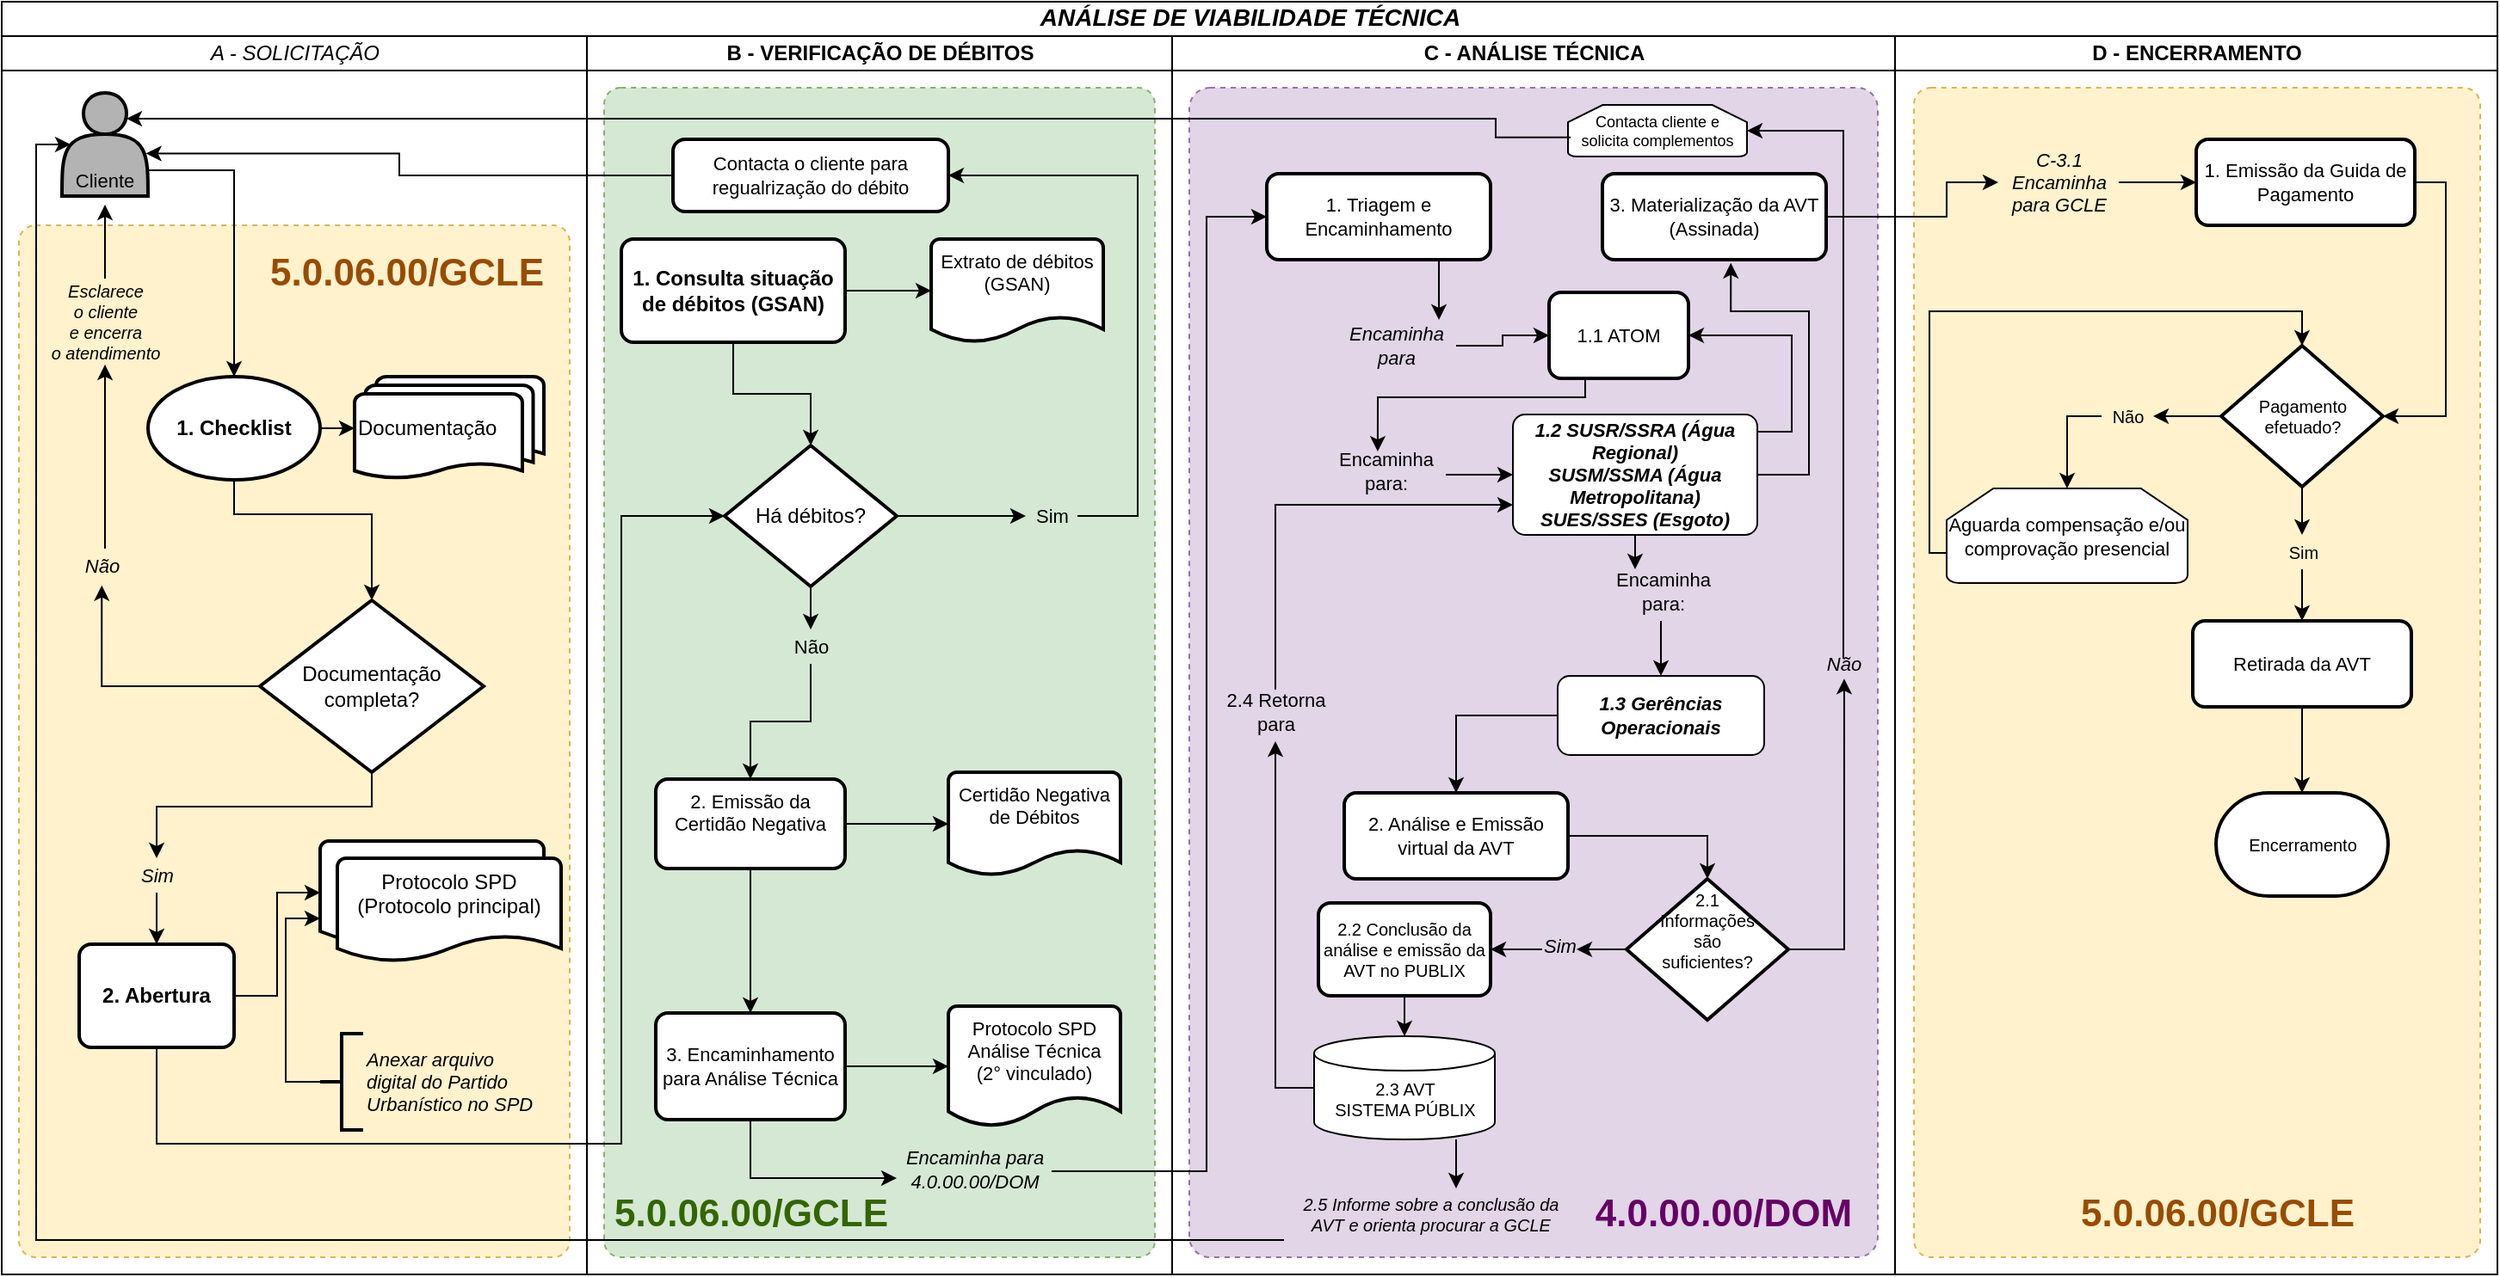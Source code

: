<mxfile version="12.2.0" type="github" pages="1">
  <diagram id="ghhylSFfgHjQgVcrPekR" name="Page-1">
    <mxGraphModel dx="3093" dy="1840" grid="1" gridSize="10" guides="1" tooltips="1" connect="1" arrows="1" fold="1" page="1" pageScale="1" pageWidth="1654" pageHeight="1169" math="0" shadow="0">
      <root>
        <mxCell id="0"/>
        <mxCell id="1" parent="0"/>
        <mxCell id="JzE6JeNeijgl-ERopNni-44" value="&lt;font style=&quot;font-size: 14px&quot;&gt;ANÁLISE DE VIABILIDADE TÉCNICA&lt;/font&gt;" style="swimlane;html=1;childLayout=stackLayout;resizeParent=1;resizeParentMax=0;startSize=20;fontFamily=Arial;fontStyle=3;verticalAlign=bottom;" vertex="1" parent="1">
          <mxGeometry x="70" y="60" width="1450" height="740" as="geometry"/>
        </mxCell>
        <mxCell id="JzE6JeNeijgl-ERopNni-45" value="A - SOLICITAÇÃO" style="swimlane;html=1;startSize=20;fontFamily=Arial;fontStyle=2" vertex="1" parent="JzE6JeNeijgl-ERopNni-44">
          <mxGeometry y="20" width="340" height="720" as="geometry"/>
        </mxCell>
        <mxCell id="JzE6JeNeijgl-ERopNni-93" value="" style="whiteSpace=wrap;html=1;fontFamily=Arial;fontSize=11;fillColor=#fff2cc;strokeColor=#d6b656;dashed=1;strokeWidth=1;rounded=1;arcSize=3;" vertex="1" parent="JzE6JeNeijgl-ERopNni-45">
          <mxGeometry x="10" y="110" width="320" height="600" as="geometry"/>
        </mxCell>
        <mxCell id="JzE6JeNeijgl-ERopNni-52" value="" style="edgeStyle=orthogonalEdgeStyle;rounded=0;orthogonalLoop=1;jettySize=auto;html=1;fontFamily=Arial;exitX=0.5;exitY=1;exitDx=0;exitDy=0;exitPerimeter=0;entryX=0.5;entryY=0;entryDx=0;entryDy=0;entryPerimeter=0;" edge="1" parent="JzE6JeNeijgl-ERopNni-45" source="JzE6JeNeijgl-ERopNni-50" target="JzE6JeNeijgl-ERopNni-67">
          <mxGeometry relative="1" as="geometry">
            <mxPoint x="170" y="288" as="targetPoint"/>
            <Array as="points">
              <mxPoint x="135" y="278"/>
              <mxPoint x="215" y="278"/>
            </Array>
          </mxGeometry>
        </mxCell>
        <mxCell id="JzE6JeNeijgl-ERopNni-59" style="edgeStyle=orthogonalEdgeStyle;rounded=0;orthogonalLoop=1;jettySize=auto;html=1;entryX=0;entryY=0.5;entryDx=0;entryDy=0;entryPerimeter=0;fontFamily=Arial;" edge="1" parent="JzE6JeNeijgl-ERopNni-45" source="JzE6JeNeijgl-ERopNni-50" target="JzE6JeNeijgl-ERopNni-58">
          <mxGeometry relative="1" as="geometry"/>
        </mxCell>
        <mxCell id="JzE6JeNeijgl-ERopNni-50" value="1. Checklist" style="strokeWidth=2;html=1;shape=mxgraph.flowchart.start_1;whiteSpace=wrap;fontFamily=Arial;fontStyle=1" vertex="1" parent="JzE6JeNeijgl-ERopNni-45">
          <mxGeometry x="85" y="198" width="100" height="60" as="geometry"/>
        </mxCell>
        <mxCell id="JzE6JeNeijgl-ERopNni-56" value="" style="edgeStyle=orthogonalEdgeStyle;rounded=0;orthogonalLoop=1;jettySize=auto;html=1;fontFamily=Arial;entryX=0;entryY=0.5;entryDx=0;entryDy=0;entryPerimeter=0;" edge="1" parent="JzE6JeNeijgl-ERopNni-45" source="JzE6JeNeijgl-ERopNni-53" target="JzE6JeNeijgl-ERopNni-57">
          <mxGeometry relative="1" as="geometry">
            <mxPoint x="245" y="566" as="targetPoint"/>
          </mxGeometry>
        </mxCell>
        <mxCell id="JzE6JeNeijgl-ERopNni-53" value="2. Abertura" style="rounded=1;whiteSpace=wrap;html=1;absoluteArcSize=1;arcSize=14;strokeWidth=2;fontFamily=Arial;fontStyle=1" vertex="1" parent="JzE6JeNeijgl-ERopNni-45">
          <mxGeometry x="45" y="528" width="90" height="60" as="geometry"/>
        </mxCell>
        <mxCell id="JzE6JeNeijgl-ERopNni-57" value="&lt;div&gt;Protocolo SPD&lt;/div&gt;&lt;div&gt;(Protocolo principal)&lt;br&gt;&lt;/div&gt;" style="strokeWidth=2;html=1;shape=mxgraph.flowchart.document2;whiteSpace=wrap;size=0.25;fontFamily=Arial;verticalAlign=top;" vertex="1" parent="JzE6JeNeijgl-ERopNni-45">
          <mxGeometry x="185" y="468" width="130" height="60" as="geometry"/>
        </mxCell>
        <mxCell id="JzE6JeNeijgl-ERopNni-58" value="&lt;div align=&quot;left&quot;&gt;Documentação&lt;/div&gt;" style="strokeWidth=2;html=1;shape=mxgraph.flowchart.multi-document;whiteSpace=wrap;fontFamily=Arial;align=left;verticalAlign=middle;" vertex="1" parent="JzE6JeNeijgl-ERopNni-45">
          <mxGeometry x="205" y="198" width="110" height="60" as="geometry"/>
        </mxCell>
        <mxCell id="JzE6JeNeijgl-ERopNni-68" style="edgeStyle=orthogonalEdgeStyle;rounded=0;orthogonalLoop=1;jettySize=auto;html=1;entryX=0.5;entryY=0;entryDx=0;entryDy=0;fontFamily=Arial;" edge="1" parent="JzE6JeNeijgl-ERopNni-45" source="JzE6JeNeijgl-ERopNni-69" target="JzE6JeNeijgl-ERopNni-53">
          <mxGeometry relative="1" as="geometry"/>
        </mxCell>
        <mxCell id="JzE6JeNeijgl-ERopNni-91" style="edgeStyle=orthogonalEdgeStyle;rounded=0;orthogonalLoop=1;jettySize=auto;html=1;fontFamily=Arial;fontSize=11;" edge="1" parent="JzE6JeNeijgl-ERopNni-45" source="JzE6JeNeijgl-ERopNni-90" target="JzE6JeNeijgl-ERopNni-81">
          <mxGeometry relative="1" as="geometry">
            <Array as="points">
              <mxPoint x="60" y="268"/>
              <mxPoint x="60" y="268"/>
            </Array>
          </mxGeometry>
        </mxCell>
        <mxCell id="JzE6JeNeijgl-ERopNni-67" value="Documentação completa?" style="strokeWidth=2;html=1;shape=mxgraph.flowchart.decision;whiteSpace=wrap;fontFamily=Arial;" vertex="1" parent="JzE6JeNeijgl-ERopNni-45">
          <mxGeometry x="150" y="328" width="130" height="100" as="geometry"/>
        </mxCell>
        <mxCell id="JzE6JeNeijgl-ERopNni-69" value="Sim" style="text;html=1;resizable=0;autosize=1;align=center;verticalAlign=middle;points=[];fillColor=none;strokeColor=none;rounded=0;fontFamily=Arial;fontSize=11;fontStyle=2" vertex="1" parent="JzE6JeNeijgl-ERopNni-45">
          <mxGeometry x="70" y="478" width="40" height="20" as="geometry"/>
        </mxCell>
        <mxCell id="JzE6JeNeijgl-ERopNni-71" style="edgeStyle=orthogonalEdgeStyle;rounded=0;orthogonalLoop=1;jettySize=auto;html=1;entryX=0.5;entryY=0;entryDx=0;entryDy=0;fontFamily=Arial;exitX=0.5;exitY=1;exitDx=0;exitDy=0;exitPerimeter=0;" edge="1" parent="JzE6JeNeijgl-ERopNni-45" source="JzE6JeNeijgl-ERopNni-67" target="JzE6JeNeijgl-ERopNni-69">
          <mxGeometry relative="1" as="geometry">
            <mxPoint x="85" y="468" as="sourcePoint"/>
            <mxPoint x="85" y="578" as="targetPoint"/>
            <Array as="points">
              <mxPoint x="215" y="448"/>
              <mxPoint x="90" y="448"/>
            </Array>
          </mxGeometry>
        </mxCell>
        <mxCell id="JzE6JeNeijgl-ERopNni-79" style="edgeStyle=orthogonalEdgeStyle;rounded=0;orthogonalLoop=1;jettySize=auto;html=1;fontFamily=Arial;entryX=0.5;entryY=0;entryDx=0;entryDy=0;entryPerimeter=0;exitX=1;exitY=0.75;exitDx=0;exitDy=0;" edge="1" parent="JzE6JeNeijgl-ERopNni-45" source="JzE6JeNeijgl-ERopNni-94" target="JzE6JeNeijgl-ERopNni-50">
          <mxGeometry relative="1" as="geometry">
            <mxPoint x="90" y="64" as="sourcePoint"/>
            <mxPoint x="110" y="138" as="targetPoint"/>
            <Array as="points">
              <mxPoint x="135" y="78"/>
            </Array>
          </mxGeometry>
        </mxCell>
        <mxCell id="JzE6JeNeijgl-ERopNni-80" style="edgeStyle=orthogonalEdgeStyle;rounded=0;orthogonalLoop=1;jettySize=auto;html=1;fontFamily=Arial;" edge="1" parent="JzE6JeNeijgl-ERopNni-45" source="JzE6JeNeijgl-ERopNni-81">
          <mxGeometry relative="1" as="geometry">
            <mxPoint x="60" y="98" as="targetPoint"/>
          </mxGeometry>
        </mxCell>
        <mxCell id="JzE6JeNeijgl-ERopNni-81" value="&lt;div style=&quot;font-size: 10px&quot;&gt;&lt;i style=&quot;font-size: 10px&quot;&gt;Esclarece&lt;/i&gt;&lt;/div&gt;&lt;div style=&quot;font-size: 10px&quot;&gt;&lt;i style=&quot;font-size: 10px&quot;&gt;o cliente&lt;/i&gt;&lt;/div&gt;&lt;div style=&quot;font-size: 10px&quot;&gt;&lt;i style=&quot;font-size: 10px&quot;&gt;e encerra&lt;/i&gt;&lt;/div&gt;&lt;div style=&quot;font-size: 10px&quot;&gt;&lt;i style=&quot;font-size: 10px&quot;&gt;o atendimento&lt;br style=&quot;font-size: 10px&quot;&gt;&lt;/i&gt; &lt;/div&gt;" style="text;html=1;resizable=0;autosize=1;align=center;verticalAlign=middle;points=[];fillColor=none;strokeColor=none;rounded=0;fontFamily=Arial;fontSize=10;direction=south;" vertex="1" parent="JzE6JeNeijgl-ERopNni-45">
          <mxGeometry x="20" y="141" width="80" height="50" as="geometry"/>
        </mxCell>
        <mxCell id="JzE6JeNeijgl-ERopNni-90" value="Não" style="text;html=1;resizable=0;autosize=1;align=center;verticalAlign=middle;points=[];fillColor=none;strokeColor=none;rounded=0;fontFamily=Arial;fontSize=11;fontStyle=2" vertex="1" parent="JzE6JeNeijgl-ERopNni-45">
          <mxGeometry x="38" y="298" width="40" height="20" as="geometry"/>
        </mxCell>
        <mxCell id="JzE6JeNeijgl-ERopNni-92" style="edgeStyle=orthogonalEdgeStyle;rounded=0;orthogonalLoop=1;jettySize=auto;html=1;entryX=0.503;entryY=1.067;entryDx=0;entryDy=0;entryPerimeter=0;fontFamily=Arial;fontSize=11;" edge="1" parent="JzE6JeNeijgl-ERopNni-45" source="JzE6JeNeijgl-ERopNni-67" target="JzE6JeNeijgl-ERopNni-90">
          <mxGeometry relative="1" as="geometry">
            <mxPoint x="170" y="420" as="sourcePoint"/>
            <mxPoint x="80.333" y="213.333" as="targetPoint"/>
            <Array as="points">
              <mxPoint x="58" y="378"/>
            </Array>
          </mxGeometry>
        </mxCell>
        <mxCell id="JzE6JeNeijgl-ERopNni-94" value="&lt;span style=&quot;&quot;&gt;Cliente&lt;/span&gt;" style="shape=actor;whiteSpace=wrap;html=1;rounded=1;strokeColor=#000000;strokeWidth=2;fillColor=#B3B3B3;fontFamily=Arial;fontSize=11;verticalAlign=bottom;labelBackgroundColor=none;" vertex="1" parent="JzE6JeNeijgl-ERopNni-45">
          <mxGeometry x="35" y="33" width="50" height="60" as="geometry"/>
        </mxCell>
        <mxCell id="JzE6JeNeijgl-ERopNni-139" style="edgeStyle=orthogonalEdgeStyle;rounded=0;orthogonalLoop=1;jettySize=auto;html=1;entryX=0;entryY=0.75;entryDx=0;entryDy=0;entryPerimeter=0;fontFamily=Arial;fontSize=11;exitX=0;exitY=0.5;exitDx=0;exitDy=0;exitPerimeter=0;" edge="1" parent="JzE6JeNeijgl-ERopNni-45" source="JzE6JeNeijgl-ERopNni-138" target="JzE6JeNeijgl-ERopNni-57">
          <mxGeometry relative="1" as="geometry">
            <Array as="points">
              <mxPoint x="165" y="608"/>
              <mxPoint x="165" y="513"/>
            </Array>
          </mxGeometry>
        </mxCell>
        <mxCell id="JzE6JeNeijgl-ERopNni-138" value="&lt;div&gt;&lt;i&gt;Anexar arquivo&lt;/i&gt;&lt;/div&gt;&lt;div align=&quot;left&quot;&gt;&lt;i&gt;digital do Partido&lt;/i&gt;&lt;/div&gt;&lt;div align=&quot;left&quot;&gt;&lt;i&gt;Urbanístico no SPD&lt;/i&gt;&lt;br&gt;&lt;/div&gt;" style="strokeWidth=2;html=1;shape=mxgraph.flowchart.annotation_2;align=left;labelPosition=right;pointerEvents=1;rounded=1;fillColor=#ffffff;fontFamily=Arial;fontSize=11;" vertex="1" parent="JzE6JeNeijgl-ERopNni-45">
          <mxGeometry x="185" y="580" width="25" height="56" as="geometry"/>
        </mxCell>
        <mxCell id="JzE6JeNeijgl-ERopNni-184" value="5.0.06.00/GCLE" style="text;html=1;resizable=0;autosize=1;align=center;verticalAlign=middle;points=[];fillColor=none;strokeColor=none;rounded=0;fontFamily=Arial;fontSize=22;fontColor=#994C00;fontStyle=1" vertex="1" parent="JzE6JeNeijgl-ERopNni-45">
          <mxGeometry x="150" y="123" width="170" height="30" as="geometry"/>
        </mxCell>
        <mxCell id="JzE6JeNeijgl-ERopNni-46" value="B - VERIFICAÇÃO DE DÉBITOS" style="swimlane;html=1;startSize=20;fontFamily=Arial;" vertex="1" parent="JzE6JeNeijgl-ERopNni-44">
          <mxGeometry x="340" y="20" width="340" height="720" as="geometry"/>
        </mxCell>
        <mxCell id="JzE6JeNeijgl-ERopNni-122" value="" style="whiteSpace=wrap;html=1;fontFamily=Arial;fontSize=11;fillColor=#d5e8d4;strokeColor=#82b366;dashed=1;strokeWidth=1;rounded=1;arcSize=3;" vertex="1" parent="JzE6JeNeijgl-ERopNni-46">
          <mxGeometry x="10" y="30" width="320" height="680" as="geometry"/>
        </mxCell>
        <mxCell id="JzE6JeNeijgl-ERopNni-65" value="" style="edgeStyle=orthogonalEdgeStyle;rounded=0;orthogonalLoop=1;jettySize=auto;html=1;fontFamily=Arial;entryX=0.5;entryY=0;entryDx=0;entryDy=0;entryPerimeter=0;" edge="1" parent="JzE6JeNeijgl-ERopNni-46" source="JzE6JeNeijgl-ERopNni-60" target="JzE6JeNeijgl-ERopNni-66">
          <mxGeometry relative="1" as="geometry">
            <mxPoint x="90" y="178" as="targetPoint"/>
          </mxGeometry>
        </mxCell>
        <mxCell id="JzE6JeNeijgl-ERopNni-60" value="&lt;font style=&quot;font-size: 12px&quot; face=&quot;Arial&quot;&gt;1. &lt;span style=&quot;background-color: transparent ; font-weight: 700 ; font-variant: normal ; text-decoration: none ; vertical-align: baseline ; white-space: pre-wrap&quot; id=&quot;docs-internal-guid-7abce273-7fff-0287-8ae0-c73eb1ac15d4&quot;&gt;Consulta situação de débitos (GSAN)&lt;/span&gt;&lt;/font&gt;" style="rounded=1;whiteSpace=wrap;html=1;absoluteArcSize=1;arcSize=14;strokeWidth=2;fontFamily=Arial;fontStyle=1" vertex="1" parent="JzE6JeNeijgl-ERopNni-46">
          <mxGeometry x="20" y="118" width="130" height="60" as="geometry"/>
        </mxCell>
        <mxCell id="JzE6JeNeijgl-ERopNni-103" style="edgeStyle=orthogonalEdgeStyle;rounded=0;orthogonalLoop=1;jettySize=auto;html=1;fontFamily=Arial;fontSize=11;" edge="1" parent="JzE6JeNeijgl-ERopNni-46" source="JzE6JeNeijgl-ERopNni-66" target="JzE6JeNeijgl-ERopNni-100">
          <mxGeometry relative="1" as="geometry"/>
        </mxCell>
        <mxCell id="JzE6JeNeijgl-ERopNni-105" value="" style="edgeStyle=orthogonalEdgeStyle;rounded=0;orthogonalLoop=1;jettySize=auto;html=1;fontFamily=Arial;fontSize=11;entryX=0.5;entryY=0;entryDx=0;entryDy=0;" edge="1" parent="JzE6JeNeijgl-ERopNni-46" source="JzE6JeNeijgl-ERopNni-106" target="JzE6JeNeijgl-ERopNni-111">
          <mxGeometry relative="1" as="geometry">
            <mxPoint x="130" y="400" as="targetPoint"/>
          </mxGeometry>
        </mxCell>
        <mxCell id="JzE6JeNeijgl-ERopNni-66" value="Há débitos?" style="strokeWidth=2;html=1;shape=mxgraph.flowchart.decision;whiteSpace=wrap;fontFamily=Arial;" vertex="1" parent="JzE6JeNeijgl-ERopNni-46">
          <mxGeometry x="80" y="238" width="100" height="82" as="geometry"/>
        </mxCell>
        <mxCell id="JzE6JeNeijgl-ERopNni-99" style="edgeStyle=orthogonalEdgeStyle;rounded=0;orthogonalLoop=1;jettySize=auto;html=1;fontFamily=Arial;fontSize=11;entryX=1;entryY=0.5;entryDx=0;entryDy=0;exitX=1;exitY=0.5;exitDx=0;exitDy=0;exitPerimeter=0;" edge="1" parent="JzE6JeNeijgl-ERopNni-46" source="JzE6JeNeijgl-ERopNni-100" target="JzE6JeNeijgl-ERopNni-108">
          <mxGeometry relative="1" as="geometry">
            <mxPoint x="200" y="301" as="sourcePoint"/>
            <mxPoint x="171.167" y="49.667" as="targetPoint"/>
            <Array as="points">
              <mxPoint x="320" y="279"/>
              <mxPoint x="320" y="81"/>
            </Array>
          </mxGeometry>
        </mxCell>
        <mxCell id="JzE6JeNeijgl-ERopNni-100" value="Sim" style="text;html=1;resizable=0;autosize=1;align=center;verticalAlign=middle;points=[];fillColor=none;strokeColor=none;rounded=0;fontFamily=Arial;fontSize=11;" vertex="1" parent="JzE6JeNeijgl-ERopNni-46">
          <mxGeometry x="255" y="269" width="30" height="20" as="geometry"/>
        </mxCell>
        <mxCell id="JzE6JeNeijgl-ERopNni-106" value="Não" style="text;html=1;resizable=0;autosize=1;align=center;verticalAlign=middle;points=[];fillColor=none;strokeColor=none;rounded=0;fontFamily=Arial;fontSize=11;" vertex="1" parent="JzE6JeNeijgl-ERopNni-46">
          <mxGeometry x="110" y="345" width="40" height="20" as="geometry"/>
        </mxCell>
        <mxCell id="JzE6JeNeijgl-ERopNni-107" value="" style="edgeStyle=orthogonalEdgeStyle;rounded=0;orthogonalLoop=1;jettySize=auto;html=1;fontFamily=Arial;fontSize=11;" edge="1" parent="JzE6JeNeijgl-ERopNni-46" source="JzE6JeNeijgl-ERopNni-66" target="JzE6JeNeijgl-ERopNni-106">
          <mxGeometry relative="1" as="geometry">
            <mxPoint x="490" y="362" as="sourcePoint"/>
            <mxPoint x="490" y="442.0" as="targetPoint"/>
          </mxGeometry>
        </mxCell>
        <mxCell id="JzE6JeNeijgl-ERopNni-108" value="Contacta o cliente para regualrização do débito" style="rounded=1;whiteSpace=wrap;html=1;absoluteArcSize=1;arcSize=14;strokeWidth=2;fillColor=#ffffff;fontFamily=Arial;fontSize=11;" vertex="1" parent="JzE6JeNeijgl-ERopNni-46">
          <mxGeometry x="50" y="60" width="160" height="42" as="geometry"/>
        </mxCell>
        <mxCell id="JzE6JeNeijgl-ERopNni-119" value="" style="edgeStyle=orthogonalEdgeStyle;rounded=0;orthogonalLoop=1;jettySize=auto;html=1;fontFamily=Arial;fontSize=11;" edge="1" parent="JzE6JeNeijgl-ERopNni-46" source="JzE6JeNeijgl-ERopNni-111" target="JzE6JeNeijgl-ERopNni-120">
          <mxGeometry relative="1" as="geometry">
            <mxPoint x="195" y="458.0" as="targetPoint"/>
          </mxGeometry>
        </mxCell>
        <mxCell id="JzE6JeNeijgl-ERopNni-111" value="2. Emissão da Certidão Negativa" style="rounded=1;whiteSpace=wrap;html=1;absoluteArcSize=1;arcSize=14;strokeWidth=2;fillColor=#ffffff;fontFamily=Arial;fontSize=11;verticalAlign=top;" vertex="1" parent="JzE6JeNeijgl-ERopNni-46">
          <mxGeometry x="40" y="432" width="110" height="52" as="geometry"/>
        </mxCell>
        <mxCell id="JzE6JeNeijgl-ERopNni-117" value="Extrato de débitos (GSAN)" style="strokeWidth=2;html=1;shape=mxgraph.flowchart.document2;whiteSpace=wrap;size=0.25;rounded=1;fillColor=#ffffff;fontFamily=Arial;fontSize=11;verticalAlign=top;" vertex="1" parent="JzE6JeNeijgl-ERopNni-46">
          <mxGeometry x="200" y="118" width="100" height="60" as="geometry"/>
        </mxCell>
        <mxCell id="JzE6JeNeijgl-ERopNni-116" value="" style="edgeStyle=orthogonalEdgeStyle;rounded=0;orthogonalLoop=1;jettySize=auto;html=1;fontFamily=Arial;fontSize=11;entryX=0;entryY=0.5;entryDx=0;entryDy=0;entryPerimeter=0;" edge="1" parent="JzE6JeNeijgl-ERopNni-46" source="JzE6JeNeijgl-ERopNni-60" target="JzE6JeNeijgl-ERopNni-117">
          <mxGeometry relative="1" as="geometry">
            <mxPoint x="205" y="148" as="targetPoint"/>
          </mxGeometry>
        </mxCell>
        <mxCell id="JzE6JeNeijgl-ERopNni-120" value="Certidão Negativa de Débitos" style="strokeWidth=2;html=1;shape=mxgraph.flowchart.document2;whiteSpace=wrap;size=0.25;rounded=1;fillColor=#ffffff;fontFamily=Arial;fontSize=11;verticalAlign=top;" vertex="1" parent="JzE6JeNeijgl-ERopNni-46">
          <mxGeometry x="210" y="428" width="100" height="60" as="geometry"/>
        </mxCell>
        <mxCell id="JzE6JeNeijgl-ERopNni-160" style="edgeStyle=orthogonalEdgeStyle;rounded=0;orthogonalLoop=1;jettySize=auto;html=1;entryX=0;entryY=0.5;entryDx=0;entryDy=0;entryPerimeter=0;fontFamily=Arial;fontSize=11;" edge="1" parent="JzE6JeNeijgl-ERopNni-46" source="JzE6JeNeijgl-ERopNni-127" target="JzE6JeNeijgl-ERopNni-158">
          <mxGeometry relative="1" as="geometry"/>
        </mxCell>
        <mxCell id="JzE6JeNeijgl-ERopNni-164" style="edgeStyle=orthogonalEdgeStyle;rounded=0;orthogonalLoop=1;jettySize=auto;html=1;fontFamily=Arial;fontSize=11;" edge="1" parent="JzE6JeNeijgl-ERopNni-46" source="JzE6JeNeijgl-ERopNni-127" target="JzE6JeNeijgl-ERopNni-130">
          <mxGeometry relative="1" as="geometry">
            <Array as="points">
              <mxPoint x="95" y="664"/>
            </Array>
          </mxGeometry>
        </mxCell>
        <mxCell id="JzE6JeNeijgl-ERopNni-127" value="3. Encaminhamento para Análise Técnica" style="rounded=1;whiteSpace=wrap;html=1;absoluteArcSize=1;arcSize=14;strokeWidth=2;fillColor=#ffffff;fontFamily=Arial;fontSize=11;" vertex="1" parent="JzE6JeNeijgl-ERopNni-46">
          <mxGeometry x="40" y="568" width="110" height="62" as="geometry"/>
        </mxCell>
        <mxCell id="JzE6JeNeijgl-ERopNni-123" style="edgeStyle=orthogonalEdgeStyle;rounded=0;orthogonalLoop=1;jettySize=auto;html=1;fontFamily=Arial;fontSize=11;" edge="1" parent="JzE6JeNeijgl-ERopNni-46" source="JzE6JeNeijgl-ERopNni-111" target="JzE6JeNeijgl-ERopNni-127">
          <mxGeometry relative="1" as="geometry">
            <mxPoint x="440" y="368" as="targetPoint"/>
            <Array as="points">
              <mxPoint x="95" y="538"/>
              <mxPoint x="95" y="538"/>
            </Array>
          </mxGeometry>
        </mxCell>
        <mxCell id="JzE6JeNeijgl-ERopNni-158" value="&lt;div&gt;Protocolo SPD Análise Técnica&lt;/div&gt;&lt;div&gt;(2° vinculado)&lt;br&gt;&lt;/div&gt;" style="strokeWidth=2;html=1;shape=mxgraph.flowchart.document2;whiteSpace=wrap;size=0.25;rounded=1;fillColor=#ffffff;fontFamily=Arial;fontSize=11;verticalAlign=top;" vertex="1" parent="JzE6JeNeijgl-ERopNni-46">
          <mxGeometry x="210" y="564" width="100" height="70" as="geometry"/>
        </mxCell>
        <mxCell id="JzE6JeNeijgl-ERopNni-130" value="&lt;div&gt;Encaminha para&lt;/div&gt;&lt;div&gt;4.0.00.00/DOM&lt;/div&gt;" style="text;html=1;resizable=0;autosize=1;align=center;verticalAlign=middle;points=[];fillColor=none;strokeColor=none;rounded=0;fontFamily=Arial;fontSize=11;fontStyle=2" vertex="1" parent="JzE6JeNeijgl-ERopNni-46">
          <mxGeometry x="180" y="644" width="90" height="30" as="geometry"/>
        </mxCell>
        <mxCell id="JzE6JeNeijgl-ERopNni-185" value="5.0.06.00/GCLE" style="text;html=1;resizable=0;autosize=1;align=center;verticalAlign=middle;points=[];fillColor=none;strokeColor=none;rounded=0;fontFamily=Arial;fontSize=22;fontColor=#336600;fontStyle=1" vertex="1" parent="JzE6JeNeijgl-ERopNni-46">
          <mxGeometry x="10" y="670" width="170" height="30" as="geometry"/>
        </mxCell>
        <mxCell id="JzE6JeNeijgl-ERopNni-48" value="C - ANÁLISE TÉCNICA" style="swimlane;html=1;startSize=20;fontFamily=Arial;" vertex="1" parent="JzE6JeNeijgl-ERopNni-44">
          <mxGeometry x="680" y="20" width="420" height="720" as="geometry"/>
        </mxCell>
        <mxCell id="JzE6JeNeijgl-ERopNni-183" value="" style="whiteSpace=wrap;html=1;fontFamily=Arial;fontSize=11;fillColor=#e1d5e7;strokeColor=#9673a6;dashed=1;strokeWidth=1;rounded=1;arcSize=3;" vertex="1" parent="JzE6JeNeijgl-ERopNni-48">
          <mxGeometry x="10" y="30" width="400" height="680" as="geometry"/>
        </mxCell>
        <mxCell id="JzE6JeNeijgl-ERopNni-147" style="edgeStyle=orthogonalEdgeStyle;rounded=0;orthogonalLoop=1;jettySize=auto;html=1;fontFamily=Arial;fontSize=11;" edge="1" parent="JzE6JeNeijgl-ERopNni-48" source="JzE6JeNeijgl-ERopNni-124" target="JzE6JeNeijgl-ERopNni-142">
          <mxGeometry relative="1" as="geometry">
            <Array as="points">
              <mxPoint x="155" y="150"/>
              <mxPoint x="155" y="150"/>
            </Array>
          </mxGeometry>
        </mxCell>
        <mxCell id="JzE6JeNeijgl-ERopNni-124" value="1. Triagem e Encaminhamento" style="rounded=1;whiteSpace=wrap;html=1;absoluteArcSize=1;arcSize=14;strokeWidth=2;fillColor=#ffffff;fontFamily=Arial;fontSize=11;" vertex="1" parent="JzE6JeNeijgl-ERopNni-48">
          <mxGeometry x="55" y="80" width="130" height="50" as="geometry"/>
        </mxCell>
        <mxCell id="JzE6JeNeijgl-ERopNni-190" style="edgeStyle=orthogonalEdgeStyle;rounded=0;orthogonalLoop=1;jettySize=auto;html=1;entryX=0.435;entryY=0.052;entryDx=0;entryDy=0;fontFamily=Arial;fontSize=22;fontColor=#660066;entryPerimeter=0;" edge="1" parent="JzE6JeNeijgl-ERopNni-48" source="JzE6JeNeijgl-ERopNni-136" target="JzE6JeNeijgl-ERopNni-168">
          <mxGeometry relative="1" as="geometry">
            <Array as="points">
              <mxPoint x="240" y="210"/>
              <mxPoint x="120" y="210"/>
            </Array>
          </mxGeometry>
        </mxCell>
        <mxCell id="JzE6JeNeijgl-ERopNni-136" value="1.1 ATOM" style="rounded=1;whiteSpace=wrap;html=1;absoluteArcSize=1;arcSize=14;strokeWidth=2;fillColor=#ffffff;fontFamily=Arial;fontSize=11;" vertex="1" parent="JzE6JeNeijgl-ERopNni-48">
          <mxGeometry x="219" y="149" width="81" height="50" as="geometry"/>
        </mxCell>
        <mxCell id="JzE6JeNeijgl-ERopNni-195" style="edgeStyle=orthogonalEdgeStyle;rounded=0;orthogonalLoop=1;jettySize=auto;html=1;entryX=0.5;entryY=0;entryDx=0;entryDy=0;entryPerimeter=0;fontFamily=Arial;fontSize=10;fontColor=#660066;" edge="1" parent="JzE6JeNeijgl-ERopNni-48" source="JzE6JeNeijgl-ERopNni-166" target="JzE6JeNeijgl-ERopNni-194">
          <mxGeometry relative="1" as="geometry"/>
        </mxCell>
        <mxCell id="JzE6JeNeijgl-ERopNni-166" value="2. Análise e Emissão virtual da AVT" style="rounded=1;whiteSpace=wrap;html=1;absoluteArcSize=1;arcSize=14;strokeWidth=2;fillColor=#ffffff;fontFamily=Arial;fontSize=11;" vertex="1" parent="JzE6JeNeijgl-ERopNni-48">
          <mxGeometry x="100" y="440" width="130" height="50" as="geometry"/>
        </mxCell>
        <mxCell id="JzE6JeNeijgl-ERopNni-189" style="edgeStyle=orthogonalEdgeStyle;rounded=0;orthogonalLoop=1;jettySize=auto;html=1;entryX=0;entryY=0.5;entryDx=0;entryDy=0;fontFamily=Arial;fontSize=22;fontColor=#660066;" edge="1" parent="JzE6JeNeijgl-ERopNni-48" source="JzE6JeNeijgl-ERopNni-142" target="JzE6JeNeijgl-ERopNni-136">
          <mxGeometry relative="1" as="geometry"/>
        </mxCell>
        <mxCell id="JzE6JeNeijgl-ERopNni-142" value="&lt;div&gt;Encaminha&lt;/div&gt;&lt;div&gt;para&lt;/div&gt;" style="text;html=1;resizable=0;autosize=1;align=center;verticalAlign=middle;points=[];fillColor=none;strokeColor=none;rounded=0;fontFamily=Arial;fontSize=11;fontStyle=2" vertex="1" parent="JzE6JeNeijgl-ERopNni-48">
          <mxGeometry x="95" y="165" width="70" height="30" as="geometry"/>
        </mxCell>
        <mxCell id="JzE6JeNeijgl-ERopNni-175" style="edgeStyle=orthogonalEdgeStyle;rounded=0;orthogonalLoop=1;jettySize=auto;html=1;entryX=0;entryY=0.5;entryDx=0;entryDy=0;fontFamily=Arial;fontSize=11;" edge="1" parent="JzE6JeNeijgl-ERopNni-48" source="JzE6JeNeijgl-ERopNni-168" target="JzE6JeNeijgl-ERopNni-174">
          <mxGeometry relative="1" as="geometry">
            <Array as="points">
              <mxPoint x="164" y="255"/>
              <mxPoint x="164" y="255"/>
            </Array>
          </mxGeometry>
        </mxCell>
        <mxCell id="JzE6JeNeijgl-ERopNni-168" value="&lt;div&gt;Encaminha&lt;/div&gt;&lt;div&gt;para:&lt;/div&gt;" style="text;html=1;resizable=0;points=[];autosize=1;align=center;verticalAlign=middle;spacingTop=-4;fontSize=11;fontFamily=Arial;" vertex="1" parent="JzE6JeNeijgl-ERopNni-48">
          <mxGeometry x="89" y="240" width="70" height="30" as="geometry"/>
        </mxCell>
        <mxCell id="JzE6JeNeijgl-ERopNni-249" style="edgeStyle=orthogonalEdgeStyle;rounded=0;orthogonalLoop=1;jettySize=auto;html=1;exitX=1;exitY=0.5;exitDx=0;exitDy=0;fontFamily=Arial;fontSize=11;fontColor=#000000;entryX=1;entryY=0.5;entryDx=0;entryDy=0;" edge="1" parent="JzE6JeNeijgl-ERopNni-48" source="JzE6JeNeijgl-ERopNni-174" target="JzE6JeNeijgl-ERopNni-136">
          <mxGeometry relative="1" as="geometry">
            <Array as="points">
              <mxPoint x="340" y="230"/>
              <mxPoint x="360" y="230"/>
              <mxPoint x="360" y="174"/>
            </Array>
          </mxGeometry>
        </mxCell>
        <mxCell id="JzE6JeNeijgl-ERopNni-253" style="edgeStyle=orthogonalEdgeStyle;rounded=0;orthogonalLoop=1;jettySize=auto;html=1;entryX=0.574;entryY=1.037;entryDx=0;entryDy=0;entryPerimeter=0;fontFamily=Arial;fontSize=11;fontColor=#000000;" edge="1" parent="JzE6JeNeijgl-ERopNni-48" source="JzE6JeNeijgl-ERopNni-174" target="JzE6JeNeijgl-ERopNni-252">
          <mxGeometry relative="1" as="geometry">
            <Array as="points">
              <mxPoint x="370" y="255"/>
              <mxPoint x="370" y="160"/>
              <mxPoint x="325" y="160"/>
            </Array>
          </mxGeometry>
        </mxCell>
        <mxCell id="JzE6JeNeijgl-ERopNni-174" value="&lt;div&gt;1.2 SUSR/SSRA (Água Regional)&lt;br&gt;&lt;/div&gt;&lt;div&gt;SUSM/SSMA (Água Metropolitana)&lt;br&gt;&lt;/div&gt;&lt;div&gt;SUES/SSES (Esgoto)&lt;br&gt;&lt;/div&gt;" style="rounded=1;whiteSpace=wrap;html=1;absoluteArcSize=1;arcSize=14;strokeWidth=1;fillColor=#ffffff;fontFamily=Arial;fontSize=11;align=center;fontStyle=3" vertex="1" parent="JzE6JeNeijgl-ERopNni-48">
          <mxGeometry x="198" y="220" width="142" height="70" as="geometry"/>
        </mxCell>
        <mxCell id="JzE6JeNeijgl-ERopNni-177" value="&lt;div&gt;Encaminha&lt;/div&gt;&lt;div&gt;para:&lt;/div&gt;" style="text;html=1;resizable=0;points=[];autosize=1;align=center;verticalAlign=middle;spacingTop=-4;fontSize=11;fontFamily=Arial;" vertex="1" parent="JzE6JeNeijgl-ERopNni-48">
          <mxGeometry x="250" y="310" width="70" height="30" as="geometry"/>
        </mxCell>
        <mxCell id="JzE6JeNeijgl-ERopNni-178" style="edgeStyle=orthogonalEdgeStyle;rounded=0;orthogonalLoop=1;jettySize=auto;html=1;fontFamily=Arial;fontSize=11;" edge="1" parent="JzE6JeNeijgl-ERopNni-48" source="JzE6JeNeijgl-ERopNni-174" target="JzE6JeNeijgl-ERopNni-177">
          <mxGeometry relative="1" as="geometry">
            <mxPoint x="285" y="414.0" as="targetPoint"/>
            <mxPoint x="285" y="344" as="sourcePoint"/>
            <Array as="points">
              <mxPoint x="285" y="310"/>
              <mxPoint x="285" y="310"/>
            </Array>
          </mxGeometry>
        </mxCell>
        <mxCell id="JzE6JeNeijgl-ERopNni-193" style="edgeStyle=orthogonalEdgeStyle;rounded=0;orthogonalLoop=1;jettySize=auto;html=1;fontFamily=Arial;fontSize=22;fontColor=#660066;exitX=0;exitY=0.5;exitDx=0;exitDy=0;" edge="1" parent="JzE6JeNeijgl-ERopNni-48" source="JzE6JeNeijgl-ERopNni-181" target="JzE6JeNeijgl-ERopNni-166">
          <mxGeometry relative="1" as="geometry"/>
        </mxCell>
        <mxCell id="JzE6JeNeijgl-ERopNni-181" value="1.3 Gerências Operacionais" style="rounded=1;whiteSpace=wrap;html=1;absoluteArcSize=1;arcSize=14;strokeWidth=1;fillColor=#ffffff;fontFamily=Arial;fontSize=11;align=center;fontStyle=3" vertex="1" parent="JzE6JeNeijgl-ERopNni-48">
          <mxGeometry x="224" y="372" width="120" height="46" as="geometry"/>
        </mxCell>
        <mxCell id="JzE6JeNeijgl-ERopNni-176" style="edgeStyle=orthogonalEdgeStyle;rounded=0;orthogonalLoop=1;jettySize=auto;html=1;fontFamily=Arial;fontSize=11;entryX=0.5;entryY=0;entryDx=0;entryDy=0;" edge="1" parent="JzE6JeNeijgl-ERopNni-48" source="JzE6JeNeijgl-ERopNni-177" target="JzE6JeNeijgl-ERopNni-181">
          <mxGeometry relative="1" as="geometry">
            <mxPoint x="285" y="380" as="targetPoint"/>
            <Array as="points">
              <mxPoint x="284" y="360"/>
              <mxPoint x="284" y="360"/>
            </Array>
          </mxGeometry>
        </mxCell>
        <mxCell id="JzE6JeNeijgl-ERopNni-186" value="4.0.00.00/DOM" style="text;html=1;resizable=0;autosize=1;align=center;verticalAlign=middle;points=[];fillColor=none;strokeColor=none;rounded=0;fontFamily=Arial;fontSize=22;fontColor=#660066;fontStyle=1;" vertex="1" parent="JzE6JeNeijgl-ERopNni-48">
          <mxGeometry x="240" y="670" width="160" height="30" as="geometry"/>
        </mxCell>
        <mxCell id="JzE6JeNeijgl-ERopNni-214" style="edgeStyle=orthogonalEdgeStyle;rounded=0;orthogonalLoop=1;jettySize=auto;html=1;entryX=0.512;entryY=1.159;entryDx=0;entryDy=0;entryPerimeter=0;fontFamily=Arial;fontSize=10;fontColor=#000000;" edge="1" parent="JzE6JeNeijgl-ERopNni-48" source="JzE6JeNeijgl-ERopNni-194" target="JzE6JeNeijgl-ERopNni-213">
          <mxGeometry relative="1" as="geometry">
            <Array as="points">
              <mxPoint x="390" y="531"/>
            </Array>
          </mxGeometry>
        </mxCell>
        <mxCell id="JzE6JeNeijgl-ERopNni-194" value="&lt;div&gt;2.1&lt;/div&gt;&lt;div&gt;Informações&lt;/div&gt;&lt;div&gt;são&lt;/div&gt;&lt;div&gt;suficientes?&lt;/div&gt;" style="strokeWidth=2;html=1;shape=mxgraph.flowchart.decision;whiteSpace=wrap;rounded=1;fillColor=#ffffff;fontFamily=Arial;fontSize=10;fontColor=#000000;align=center;verticalAlign=top;" vertex="1" parent="JzE6JeNeijgl-ERopNni-48">
          <mxGeometry x="264" y="490" width="94" height="82" as="geometry"/>
        </mxCell>
        <mxCell id="JzE6JeNeijgl-ERopNni-221" style="edgeStyle=orthogonalEdgeStyle;rounded=0;orthogonalLoop=1;jettySize=auto;html=1;entryX=0.5;entryY=0;entryDx=0;entryDy=0;entryPerimeter=0;fontFamily=Arial;fontSize=10;fontColor=#000000;" edge="1" parent="JzE6JeNeijgl-ERopNni-48" source="JzE6JeNeijgl-ERopNni-196" target="JzE6JeNeijgl-ERopNni-198">
          <mxGeometry relative="1" as="geometry"/>
        </mxCell>
        <mxCell id="JzE6JeNeijgl-ERopNni-196" value="2.2 Conclusão da análise e emissão da AVT no PUBLIX" style="rounded=1;whiteSpace=wrap;html=1;absoluteArcSize=1;arcSize=14;strokeWidth=2;fillColor=#ffffff;fontFamily=Arial;fontSize=10;fontColor=#000000;align=center;" vertex="1" parent="JzE6JeNeijgl-ERopNni-48">
          <mxGeometry x="85" y="504" width="100" height="54" as="geometry"/>
        </mxCell>
        <mxCell id="JzE6JeNeijgl-ERopNni-222" style="edgeStyle=orthogonalEdgeStyle;rounded=0;orthogonalLoop=1;jettySize=auto;html=1;fontFamily=Arial;fontSize=10;fontColor=#000000;" edge="1" parent="JzE6JeNeijgl-ERopNni-48" source="JzE6JeNeijgl-ERopNni-198" target="JzE6JeNeijgl-ERopNni-220">
          <mxGeometry relative="1" as="geometry">
            <Array as="points">
              <mxPoint x="165" y="650"/>
              <mxPoint x="165" y="650"/>
            </Array>
          </mxGeometry>
        </mxCell>
        <mxCell id="JzE6JeNeijgl-ERopNni-245" style="edgeStyle=orthogonalEdgeStyle;rounded=0;orthogonalLoop=1;jettySize=auto;html=1;fontFamily=Arial;fontSize=11;fontColor=#000000;" edge="1" parent="JzE6JeNeijgl-ERopNni-48" source="JzE6JeNeijgl-ERopNni-198" target="JzE6JeNeijgl-ERopNni-244">
          <mxGeometry relative="1" as="geometry">
            <Array as="points">
              <mxPoint x="60" y="612"/>
            </Array>
          </mxGeometry>
        </mxCell>
        <mxCell id="JzE6JeNeijgl-ERopNni-198" value="&lt;div&gt;&lt;br&gt;&lt;/div&gt;&lt;div&gt;2.3 AVT&lt;/div&gt;&lt;div&gt;SISTEMA PÚBLIX&lt;/div&gt;" style="strokeWidth=1;html=1;shape=mxgraph.flowchart.database;whiteSpace=wrap;rounded=1;fillColor=#ffffff;fontFamily=Arial;fontSize=10;fontColor=#000000;align=center;verticalAlign=middle;" vertex="1" parent="JzE6JeNeijgl-ERopNni-48">
          <mxGeometry x="82.5" y="581.5" width="105" height="60" as="geometry"/>
        </mxCell>
        <mxCell id="JzE6JeNeijgl-ERopNni-212" style="edgeStyle=orthogonalEdgeStyle;rounded=0;orthogonalLoop=1;jettySize=auto;html=1;entryX=1;entryY=0.5;entryDx=0;entryDy=0;fontFamily=Arial;fontSize=10;fontColor=#000000;" edge="1" parent="JzE6JeNeijgl-ERopNni-48" source="JzE6JeNeijgl-ERopNni-209" target="JzE6JeNeijgl-ERopNni-196">
          <mxGeometry relative="1" as="geometry"/>
        </mxCell>
        <mxCell id="JzE6JeNeijgl-ERopNni-209" value="Sim" style="text;html=1;resizable=0;points=[];autosize=1;align=center;verticalAlign=middle;spacingTop=-4;fontSize=11;fontFamily=Arial;fontStyle=2" vertex="1" parent="JzE6JeNeijgl-ERopNni-48">
          <mxGeometry x="215" y="526" width="20" height="10" as="geometry"/>
        </mxCell>
        <mxCell id="JzE6JeNeijgl-ERopNni-211" style="edgeStyle=orthogonalEdgeStyle;rounded=0;orthogonalLoop=1;jettySize=auto;html=1;fontFamily=Arial;fontSize=10;fontColor=#000000;" edge="1" parent="JzE6JeNeijgl-ERopNni-48" source="JzE6JeNeijgl-ERopNni-194" target="JzE6JeNeijgl-ERopNni-209">
          <mxGeometry relative="1" as="geometry">
            <mxPoint x="1002" y="611.0" as="sourcePoint"/>
            <mxPoint x="944.5" y="611.0" as="targetPoint"/>
            <Array as="points">
              <mxPoint x="229" y="531"/>
            </Array>
          </mxGeometry>
        </mxCell>
        <mxCell id="JzE6JeNeijgl-ERopNni-215" style="edgeStyle=orthogonalEdgeStyle;rounded=0;orthogonalLoop=1;jettySize=auto;html=1;entryX=1;entryY=0.5;entryDx=0;entryDy=0;entryPerimeter=0;fontFamily=Arial;fontSize=10;fontColor=#000000;" edge="1" parent="JzE6JeNeijgl-ERopNni-48" source="JzE6JeNeijgl-ERopNni-213" target="JzE6JeNeijgl-ERopNni-237">
          <mxGeometry relative="1" as="geometry">
            <mxPoint x="343.429" y="55.095" as="targetPoint"/>
            <Array as="points">
              <mxPoint x="390" y="55"/>
            </Array>
          </mxGeometry>
        </mxCell>
        <mxCell id="JzE6JeNeijgl-ERopNni-213" value="Não" style="text;html=1;resizable=0;points=[];autosize=1;align=center;verticalAlign=middle;spacingTop=-4;fontSize=11;fontFamily=Arial;fontStyle=2" vertex="1" parent="JzE6JeNeijgl-ERopNni-48">
          <mxGeometry x="370" y="362" width="40" height="10" as="geometry"/>
        </mxCell>
        <mxCell id="JzE6JeNeijgl-ERopNni-220" value="&lt;div&gt;2.5 Informe sobre a conclusão da&lt;/div&gt;&lt;div&gt;AVT e orienta procurar a GCLE&lt;/div&gt;" style="text;html=1;resizable=0;autosize=1;align=center;verticalAlign=middle;points=[];fillColor=none;strokeColor=none;rounded=0;fontFamily=Arial;fontSize=10;fontColor=#000000;fontStyle=2" vertex="1" parent="JzE6JeNeijgl-ERopNni-48">
          <mxGeometry x="65" y="670" width="170" height="30" as="geometry"/>
        </mxCell>
        <mxCell id="JzE6JeNeijgl-ERopNni-237" value="Contacta cliente e solicita complementos" style="strokeWidth=1;html=1;shape=mxgraph.flowchart.loop_limit;whiteSpace=wrap;rounded=1;labelBackgroundColor=none;fillColor=#FFFFFF;fontFamily=Arial;fontSize=9;fontColor=#000000;align=center;" vertex="1" parent="JzE6JeNeijgl-ERopNni-48">
          <mxGeometry x="230" y="40" width="104" height="30" as="geometry"/>
        </mxCell>
        <mxCell id="JzE6JeNeijgl-ERopNni-246" style="edgeStyle=orthogonalEdgeStyle;rounded=0;orthogonalLoop=1;jettySize=auto;html=1;entryX=0;entryY=0.75;entryDx=0;entryDy=0;fontFamily=Arial;fontSize=11;fontColor=#000000;" edge="1" parent="JzE6JeNeijgl-ERopNni-48" source="JzE6JeNeijgl-ERopNni-244" target="JzE6JeNeijgl-ERopNni-174">
          <mxGeometry relative="1" as="geometry">
            <Array as="points">
              <mxPoint x="60" y="273"/>
            </Array>
          </mxGeometry>
        </mxCell>
        <mxCell id="JzE6JeNeijgl-ERopNni-244" value="&lt;div&gt;2.4 Retorna&lt;/div&gt;&lt;div&gt;para&lt;/div&gt;" style="text;html=1;resizable=0;points=[];autosize=1;align=center;verticalAlign=middle;spacingTop=-4;fontSize=11;fontFamily=Arial;" vertex="1" parent="JzE6JeNeijgl-ERopNni-48">
          <mxGeometry x="25" y="380" width="70" height="30" as="geometry"/>
        </mxCell>
        <mxCell id="JzE6JeNeijgl-ERopNni-252" value="&lt;div&gt;3. Materialização da AVT&lt;/div&gt;&lt;div&gt;(Assinada)&lt;br&gt;&lt;/div&gt;" style="rounded=1;whiteSpace=wrap;html=1;absoluteArcSize=1;arcSize=14;strokeWidth=2;fillColor=#ffffff;fontFamily=Arial;fontSize=11;" vertex="1" parent="JzE6JeNeijgl-ERopNni-48">
          <mxGeometry x="250" y="80" width="130" height="50" as="geometry"/>
        </mxCell>
        <mxCell id="JzE6JeNeijgl-ERopNni-63" value="" style="edgeStyle=orthogonalEdgeStyle;rounded=0;orthogonalLoop=1;jettySize=auto;html=1;fontFamily=Arial;entryX=0;entryY=0.5;entryDx=0;entryDy=0;entryPerimeter=0;" edge="1" parent="JzE6JeNeijgl-ERopNni-44" source="JzE6JeNeijgl-ERopNni-53" target="JzE6JeNeijgl-ERopNni-66">
          <mxGeometry relative="1" as="geometry">
            <mxPoint x="385" y="456" as="targetPoint"/>
            <Array as="points">
              <mxPoint x="90" y="664"/>
              <mxPoint x="360" y="664"/>
              <mxPoint x="360" y="299"/>
            </Array>
          </mxGeometry>
        </mxCell>
        <mxCell id="JzE6JeNeijgl-ERopNni-96" style="edgeStyle=orthogonalEdgeStyle;rounded=0;orthogonalLoop=1;jettySize=auto;html=1;entryX=0.976;entryY=0.587;entryDx=0;entryDy=0;fontFamily=Arial;fontSize=11;entryPerimeter=0;exitX=0;exitY=0.5;exitDx=0;exitDy=0;" edge="1" parent="JzE6JeNeijgl-ERopNni-44" source="JzE6JeNeijgl-ERopNni-108" target="JzE6JeNeijgl-ERopNni-94">
          <mxGeometry relative="1" as="geometry">
            <mxPoint x="360" y="98" as="sourcePoint"/>
            <Array as="points">
              <mxPoint x="231" y="101"/>
              <mxPoint x="231" y="88"/>
            </Array>
          </mxGeometry>
        </mxCell>
        <mxCell id="JzE6JeNeijgl-ERopNni-150" value="D - ENCERRAMENTO" style="swimlane;html=1;startSize=20;fontFamily=Arial;" vertex="1" parent="JzE6JeNeijgl-ERopNni-44">
          <mxGeometry x="1100" y="20" width="350" height="720" as="geometry"/>
        </mxCell>
        <mxCell id="JzE6JeNeijgl-ERopNni-187" value="" style="whiteSpace=wrap;html=1;fontFamily=Arial;fontSize=11;fillColor=#fff2cc;strokeColor=#d6b656;dashed=1;strokeWidth=1;rounded=1;arcSize=3;" vertex="1" parent="JzE6JeNeijgl-ERopNni-150">
          <mxGeometry x="11" y="30" width="329" height="680" as="geometry"/>
        </mxCell>
        <mxCell id="JzE6JeNeijgl-ERopNni-188" value="5.0.06.00/GCLE" style="text;html=1;resizable=0;autosize=1;align=center;verticalAlign=middle;points=[];fillColor=none;strokeColor=none;rounded=0;fontFamily=Arial;fontSize=22;fontColor=#994C00;fontStyle=1" vertex="1" parent="JzE6JeNeijgl-ERopNni-150">
          <mxGeometry x="101.5" y="670" width="170" height="30" as="geometry"/>
        </mxCell>
        <mxCell id="JzE6JeNeijgl-ERopNni-242" style="edgeStyle=orthogonalEdgeStyle;rounded=0;orthogonalLoop=1;jettySize=auto;html=1;entryX=1;entryY=0.5;entryDx=0;entryDy=0;entryPerimeter=0;fontFamily=Arial;fontSize=11;fontColor=#000000;" edge="1" parent="JzE6JeNeijgl-ERopNni-150" source="JzE6JeNeijgl-ERopNni-216" target="JzE6JeNeijgl-ERopNni-217">
          <mxGeometry relative="1" as="geometry">
            <Array as="points">
              <mxPoint x="320" y="85"/>
              <mxPoint x="320" y="221"/>
            </Array>
          </mxGeometry>
        </mxCell>
        <mxCell id="JzE6JeNeijgl-ERopNni-216" value="1. Emissão da Guida de Pagamento" style="rounded=1;whiteSpace=wrap;html=1;absoluteArcSize=1;arcSize=14;strokeWidth=2;fillColor=#ffffff;fontFamily=Arial;fontSize=11;" vertex="1" parent="JzE6JeNeijgl-ERopNni-150">
          <mxGeometry x="175" y="60" width="127" height="50" as="geometry"/>
        </mxCell>
        <mxCell id="JzE6JeNeijgl-ERopNni-230" style="edgeStyle=orthogonalEdgeStyle;rounded=0;orthogonalLoop=1;jettySize=auto;html=1;fontFamily=Arial;fontSize=10;fontColor=#000000;" edge="1" parent="JzE6JeNeijgl-ERopNni-150" source="JzE6JeNeijgl-ERopNni-217" target="JzE6JeNeijgl-ERopNni-228">
          <mxGeometry relative="1" as="geometry"/>
        </mxCell>
        <mxCell id="JzE6JeNeijgl-ERopNni-233" style="edgeStyle=orthogonalEdgeStyle;rounded=0;orthogonalLoop=1;jettySize=auto;html=1;fontFamily=Arial;fontSize=10;fontColor=#000000;" edge="1" parent="JzE6JeNeijgl-ERopNni-150" source="JzE6JeNeijgl-ERopNni-217" target="JzE6JeNeijgl-ERopNni-232">
          <mxGeometry relative="1" as="geometry"/>
        </mxCell>
        <mxCell id="JzE6JeNeijgl-ERopNni-217" value="Pagamento efetuado?" style="strokeWidth=2;html=1;shape=mxgraph.flowchart.decision;whiteSpace=wrap;rounded=1;fillColor=#ffffff;fontFamily=Arial;fontSize=10;fontColor=#000000;align=center;" vertex="1" parent="JzE6JeNeijgl-ERopNni-150">
          <mxGeometry x="189.5" y="180" width="94" height="82" as="geometry"/>
        </mxCell>
        <mxCell id="JzE6JeNeijgl-ERopNni-240" style="edgeStyle=orthogonalEdgeStyle;rounded=0;orthogonalLoop=1;jettySize=auto;html=1;fontFamily=Arial;fontSize=11;fontColor=#000000;" edge="1" parent="JzE6JeNeijgl-ERopNni-150" source="JzE6JeNeijgl-ERopNni-218" target="JzE6JeNeijgl-ERopNni-224">
          <mxGeometry relative="1" as="geometry"/>
        </mxCell>
        <mxCell id="JzE6JeNeijgl-ERopNni-218" value="Retirada da AVT" style="rounded=1;whiteSpace=wrap;html=1;absoluteArcSize=1;arcSize=14;strokeWidth=2;fillColor=#ffffff;fontFamily=Arial;fontSize=11;" vertex="1" parent="JzE6JeNeijgl-ERopNni-150">
          <mxGeometry x="173" y="340" width="127" height="50" as="geometry"/>
        </mxCell>
        <mxCell id="JzE6JeNeijgl-ERopNni-224" value="Encerramento" style="strokeWidth=2;html=1;shape=mxgraph.flowchart.terminator;whiteSpace=wrap;rounded=1;labelBackgroundColor=none;fontFamily=Arial;fontSize=10;align=center;" vertex="1" parent="JzE6JeNeijgl-ERopNni-150">
          <mxGeometry x="186.5" y="440" width="100" height="60" as="geometry"/>
        </mxCell>
        <mxCell id="JzE6JeNeijgl-ERopNni-231" style="edgeStyle=orthogonalEdgeStyle;rounded=0;orthogonalLoop=1;jettySize=auto;html=1;fontFamily=Arial;fontSize=10;fontColor=#000000;" edge="1" parent="JzE6JeNeijgl-ERopNni-150" source="JzE6JeNeijgl-ERopNni-228" target="JzE6JeNeijgl-ERopNni-218">
          <mxGeometry relative="1" as="geometry"/>
        </mxCell>
        <mxCell id="JzE6JeNeijgl-ERopNni-228" value="Sim" style="text;html=1;resizable=0;autosize=1;align=center;verticalAlign=middle;points=[];fillColor=none;strokeColor=none;rounded=0;labelBackgroundColor=none;fontFamily=Arial;fontSize=10;fontColor=#000000;" vertex="1" parent="JzE6JeNeijgl-ERopNni-150">
          <mxGeometry x="221.5" y="290" width="30" height="20" as="geometry"/>
        </mxCell>
        <mxCell id="JzE6JeNeijgl-ERopNni-235" style="edgeStyle=orthogonalEdgeStyle;rounded=0;orthogonalLoop=1;jettySize=auto;html=1;fontFamily=Arial;fontSize=10;fontColor=#000000;entryX=0.5;entryY=0;entryDx=0;entryDy=0;entryPerimeter=0;" edge="1" parent="JzE6JeNeijgl-ERopNni-150" source="JzE6JeNeijgl-ERopNni-232" target="JzE6JeNeijgl-ERopNni-238">
          <mxGeometry relative="1" as="geometry">
            <mxPoint x="87" y="260" as="targetPoint"/>
            <Array as="points">
              <mxPoint x="100" y="221"/>
            </Array>
          </mxGeometry>
        </mxCell>
        <mxCell id="JzE6JeNeijgl-ERopNni-232" value="Não" style="text;html=1;resizable=0;autosize=1;align=center;verticalAlign=middle;points=[];fillColor=none;strokeColor=none;rounded=0;labelBackgroundColor=none;fontFamily=Arial;fontSize=10;fontColor=#000000;" vertex="1" parent="JzE6JeNeijgl-ERopNni-150">
          <mxGeometry x="120" y="211" width="30" height="20" as="geometry"/>
        </mxCell>
        <mxCell id="JzE6JeNeijgl-ERopNni-236" style="edgeStyle=orthogonalEdgeStyle;rounded=0;orthogonalLoop=1;jettySize=auto;html=1;entryX=0.5;entryY=0;entryDx=0;entryDy=0;entryPerimeter=0;fontFamily=Arial;fontSize=10;fontColor=#000000;exitX=0;exitY=0.682;exitDx=0;exitDy=0;exitPerimeter=0;" edge="1" parent="JzE6JeNeijgl-ERopNni-150" source="JzE6JeNeijgl-ERopNni-238" target="JzE6JeNeijgl-ERopNni-217">
          <mxGeometry relative="1" as="geometry">
            <mxPoint x="50.333" y="260" as="sourcePoint"/>
            <Array as="points">
              <mxPoint x="20" y="300"/>
              <mxPoint x="20" y="160"/>
              <mxPoint x="236" y="160"/>
            </Array>
          </mxGeometry>
        </mxCell>
        <mxCell id="JzE6JeNeijgl-ERopNni-238" value="Aguarda compensação e/ou comprovação presencial" style="strokeWidth=1;html=1;shape=mxgraph.flowchart.loop_limit;whiteSpace=wrap;rounded=1;labelBackgroundColor=none;fillColor=#FFFFFF;fontFamily=Arial;fontSize=11;fontColor=#000000;align=center;" vertex="1" parent="JzE6JeNeijgl-ERopNni-150">
          <mxGeometry x="30" y="263" width="140" height="55" as="geometry"/>
        </mxCell>
        <mxCell id="JzE6JeNeijgl-ERopNni-257" style="edgeStyle=orthogonalEdgeStyle;rounded=0;orthogonalLoop=1;jettySize=auto;html=1;entryX=0;entryY=0.5;entryDx=0;entryDy=0;fontFamily=Arial;fontSize=11;fontColor=#000000;" edge="1" parent="JzE6JeNeijgl-ERopNni-150" source="JzE6JeNeijgl-ERopNni-255" target="JzE6JeNeijgl-ERopNni-216">
          <mxGeometry relative="1" as="geometry"/>
        </mxCell>
        <mxCell id="JzE6JeNeijgl-ERopNni-255" value="&lt;div&gt;C-3.1&lt;/div&gt;&lt;div&gt;Encaminha&lt;/div&gt;&lt;div&gt;para GCLE&lt;br&gt;&lt;/div&gt;" style="text;html=1;resizable=0;autosize=1;align=center;verticalAlign=middle;points=[];fillColor=none;strokeColor=none;rounded=0;fontFamily=Arial;fontSize=11;fontStyle=2" vertex="1" parent="JzE6JeNeijgl-ERopNni-150">
          <mxGeometry x="60" y="65" width="70" height="40" as="geometry"/>
        </mxCell>
        <mxCell id="JzE6JeNeijgl-ERopNni-165" style="edgeStyle=orthogonalEdgeStyle;rounded=0;orthogonalLoop=1;jettySize=auto;html=1;entryX=0;entryY=0.5;entryDx=0;entryDy=0;fontFamily=Arial;fontSize=11;" edge="1" parent="JzE6JeNeijgl-ERopNni-44" source="JzE6JeNeijgl-ERopNni-130" target="JzE6JeNeijgl-ERopNni-124">
          <mxGeometry relative="1" as="geometry">
            <Array as="points">
              <mxPoint x="700" y="680"/>
              <mxPoint x="700" y="125"/>
            </Array>
          </mxGeometry>
        </mxCell>
        <mxCell id="JzE6JeNeijgl-ERopNni-206" style="edgeStyle=orthogonalEdgeStyle;rounded=0;orthogonalLoop=1;jettySize=auto;html=1;entryX=0.75;entryY=0.25;entryDx=0;entryDy=0;entryPerimeter=0;fontFamily=Arial;fontSize=10;fontColor=#000000;exitX=0.015;exitY=0.63;exitDx=0;exitDy=0;exitPerimeter=0;" edge="1" parent="JzE6JeNeijgl-ERopNni-44" source="JzE6JeNeijgl-ERopNni-237" target="JzE6JeNeijgl-ERopNni-94">
          <mxGeometry relative="1" as="geometry">
            <mxPoint x="780" y="67.952" as="sourcePoint"/>
            <Array as="points">
              <mxPoint x="868" y="68"/>
            </Array>
          </mxGeometry>
        </mxCell>
        <mxCell id="JzE6JeNeijgl-ERopNni-223" style="edgeStyle=orthogonalEdgeStyle;rounded=0;orthogonalLoop=1;jettySize=auto;html=1;entryX=0.1;entryY=0.5;entryDx=0;entryDy=0;entryPerimeter=0;fontFamily=Arial;fontSize=10;fontColor=#000000;" edge="1" parent="JzE6JeNeijgl-ERopNni-44" source="JzE6JeNeijgl-ERopNni-220" target="JzE6JeNeijgl-ERopNni-94">
          <mxGeometry relative="1" as="geometry">
            <Array as="points">
              <mxPoint x="20" y="720"/>
              <mxPoint x="20" y="83"/>
            </Array>
          </mxGeometry>
        </mxCell>
        <mxCell id="JzE6JeNeijgl-ERopNni-256" style="edgeStyle=orthogonalEdgeStyle;rounded=0;orthogonalLoop=1;jettySize=auto;html=1;fontFamily=Arial;fontSize=11;fontColor=#000000;" edge="1" parent="JzE6JeNeijgl-ERopNni-44" source="JzE6JeNeijgl-ERopNni-252" target="JzE6JeNeijgl-ERopNni-255">
          <mxGeometry relative="1" as="geometry">
            <Array as="points">
              <mxPoint x="1130" y="125"/>
              <mxPoint x="1130" y="105"/>
            </Array>
          </mxGeometry>
        </mxCell>
        <mxCell id="JzE6JeNeijgl-ERopNni-156" value="&lt;div&gt;Protocolo SPD&lt;/div&gt;&lt;div&gt;(Protocolo principal)&lt;br&gt;&lt;/div&gt;" style="strokeWidth=2;html=1;shape=mxgraph.flowchart.document2;whiteSpace=wrap;size=0.25;fontFamily=Arial;verticalAlign=top;" vertex="1" parent="1">
          <mxGeometry x="265" y="558" width="130" height="60" as="geometry"/>
        </mxCell>
      </root>
    </mxGraphModel>
  </diagram>
</mxfile>
